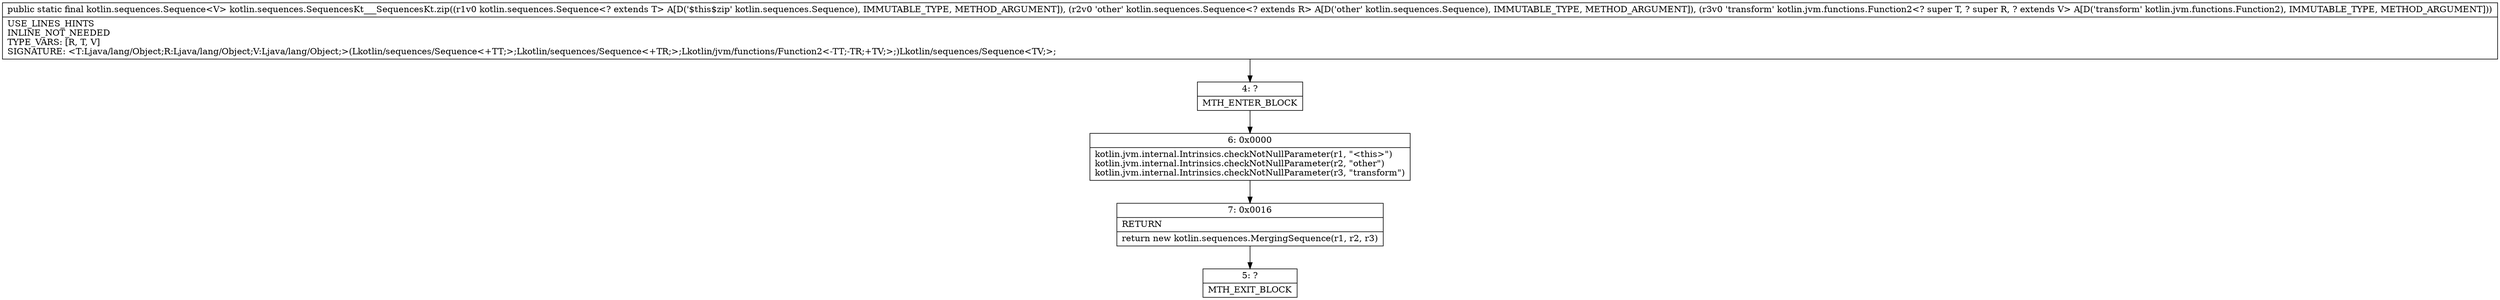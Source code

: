 digraph "CFG forkotlin.sequences.SequencesKt___SequencesKt.zip(Lkotlin\/sequences\/Sequence;Lkotlin\/sequences\/Sequence;Lkotlin\/jvm\/functions\/Function2;)Lkotlin\/sequences\/Sequence;" {
Node_4 [shape=record,label="{4\:\ ?|MTH_ENTER_BLOCK\l}"];
Node_6 [shape=record,label="{6\:\ 0x0000|kotlin.jvm.internal.Intrinsics.checkNotNullParameter(r1, \"\<this\>\")\lkotlin.jvm.internal.Intrinsics.checkNotNullParameter(r2, \"other\")\lkotlin.jvm.internal.Intrinsics.checkNotNullParameter(r3, \"transform\")\l}"];
Node_7 [shape=record,label="{7\:\ 0x0016|RETURN\l|return new kotlin.sequences.MergingSequence(r1, r2, r3)\l}"];
Node_5 [shape=record,label="{5\:\ ?|MTH_EXIT_BLOCK\l}"];
MethodNode[shape=record,label="{public static final kotlin.sequences.Sequence\<V\> kotlin.sequences.SequencesKt___SequencesKt.zip((r1v0 kotlin.sequences.Sequence\<? extends T\> A[D('$this$zip' kotlin.sequences.Sequence), IMMUTABLE_TYPE, METHOD_ARGUMENT]), (r2v0 'other' kotlin.sequences.Sequence\<? extends R\> A[D('other' kotlin.sequences.Sequence), IMMUTABLE_TYPE, METHOD_ARGUMENT]), (r3v0 'transform' kotlin.jvm.functions.Function2\<? super T, ? super R, ? extends V\> A[D('transform' kotlin.jvm.functions.Function2), IMMUTABLE_TYPE, METHOD_ARGUMENT]))  | USE_LINES_HINTS\lINLINE_NOT_NEEDED\lTYPE_VARS: [R, T, V]\lSIGNATURE: \<T:Ljava\/lang\/Object;R:Ljava\/lang\/Object;V:Ljava\/lang\/Object;\>(Lkotlin\/sequences\/Sequence\<+TT;\>;Lkotlin\/sequences\/Sequence\<+TR;\>;Lkotlin\/jvm\/functions\/Function2\<\-TT;\-TR;+TV;\>;)Lkotlin\/sequences\/Sequence\<TV;\>;\l}"];
MethodNode -> Node_4;Node_4 -> Node_6;
Node_6 -> Node_7;
Node_7 -> Node_5;
}

